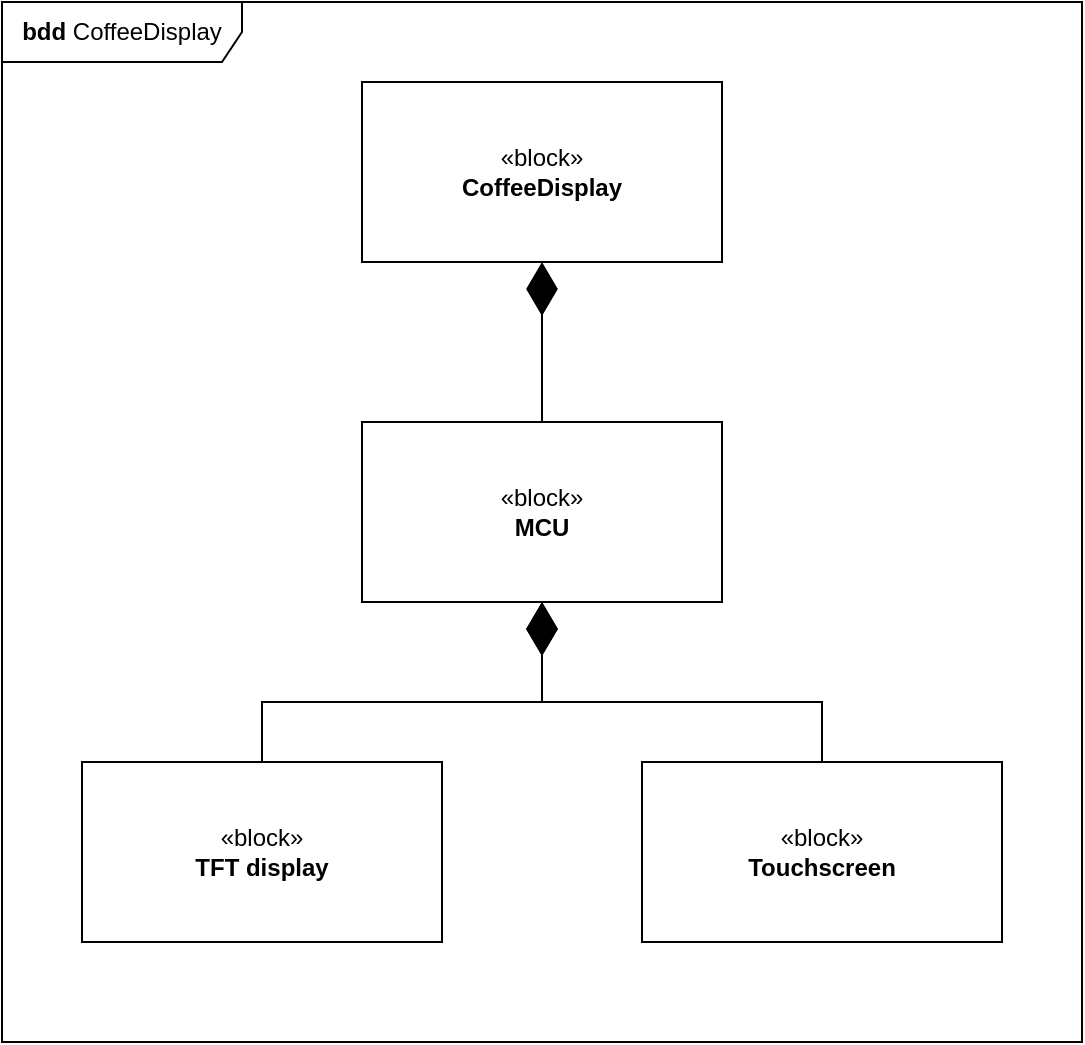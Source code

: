 <mxfile version="21.3.5" type="device" pages="2">
  <diagram name="Page-1" id="H9YYpDildy08gzTpNGU-">
    <mxGraphModel dx="1434" dy="731" grid="1" gridSize="10" guides="1" tooltips="1" connect="1" arrows="1" fold="1" page="1" pageScale="1" pageWidth="850" pageHeight="1100" math="0" shadow="0">
      <root>
        <mxCell id="0" />
        <mxCell id="1" parent="0" />
        <mxCell id="uAMA8YpgKCtyUHV15C1F-1" value="«block»&lt;br&gt;&lt;b&gt;CoffeeDisplay&lt;/b&gt;" style="html=1;dropTarget=0;whiteSpace=wrap;" parent="1" vertex="1">
          <mxGeometry x="340" y="220" width="180" height="90" as="geometry" />
        </mxCell>
        <mxCell id="uAMA8YpgKCtyUHV15C1F-3" value="&lt;b&gt;bdd &lt;/b&gt;CoffeeDisplay" style="shape=umlFrame;whiteSpace=wrap;html=1;pointerEvents=0;width=120;height=30;" parent="1" vertex="1">
          <mxGeometry x="160" y="180" width="540" height="520" as="geometry" />
        </mxCell>
        <mxCell id="uAMA8YpgKCtyUHV15C1F-4" value="«block»&lt;br&gt;&lt;b&gt;MCU&lt;/b&gt;" style="html=1;dropTarget=0;whiteSpace=wrap;" parent="1" vertex="1">
          <mxGeometry x="340" y="390" width="180" height="90" as="geometry" />
        </mxCell>
        <mxCell id="uAMA8YpgKCtyUHV15C1F-5" value="«block»&lt;br&gt;&lt;b&gt;TFT display&lt;/b&gt;" style="html=1;dropTarget=0;whiteSpace=wrap;" parent="1" vertex="1">
          <mxGeometry x="200" y="560" width="180" height="90" as="geometry" />
        </mxCell>
        <mxCell id="uAMA8YpgKCtyUHV15C1F-8" value="«block»&lt;br&gt;&lt;b&gt;Touchscreen&lt;/b&gt;" style="html=1;dropTarget=0;whiteSpace=wrap;" parent="1" vertex="1">
          <mxGeometry x="480" y="560" width="180" height="90" as="geometry" />
        </mxCell>
        <mxCell id="uAMA8YpgKCtyUHV15C1F-9" value="" style="endArrow=diamondThin;endFill=1;endSize=24;html=1;rounded=0;entryX=0.5;entryY=1;entryDx=0;entryDy=0;exitX=0.5;exitY=0;exitDx=0;exitDy=0;edgeStyle=orthogonalEdgeStyle;" parent="1" source="uAMA8YpgKCtyUHV15C1F-8" target="uAMA8YpgKCtyUHV15C1F-4" edge="1">
          <mxGeometry width="160" relative="1" as="geometry">
            <mxPoint x="210" y="700" as="sourcePoint" />
            <mxPoint x="370" y="700" as="targetPoint" />
            <Array as="points">
              <mxPoint x="570" y="530" />
              <mxPoint x="430" y="530" />
            </Array>
          </mxGeometry>
        </mxCell>
        <mxCell id="uAMA8YpgKCtyUHV15C1F-10" value="" style="endArrow=diamondThin;endFill=1;endSize=24;html=1;rounded=0;entryX=0.5;entryY=1;entryDx=0;entryDy=0;exitX=0.5;exitY=0;exitDx=0;exitDy=0;edgeStyle=orthogonalEdgeStyle;" parent="1" source="uAMA8YpgKCtyUHV15C1F-5" target="uAMA8YpgKCtyUHV15C1F-4" edge="1">
          <mxGeometry width="160" relative="1" as="geometry">
            <mxPoint x="450" y="560" as="sourcePoint" />
            <mxPoint x="450" y="480" as="targetPoint" />
            <Array as="points">
              <mxPoint x="290" y="530" />
              <mxPoint x="430" y="530" />
            </Array>
          </mxGeometry>
        </mxCell>
        <mxCell id="uAMA8YpgKCtyUHV15C1F-11" value="" style="endArrow=diamondThin;endFill=1;endSize=24;html=1;rounded=0;entryX=0.5;entryY=1;entryDx=0;entryDy=0;exitX=0.5;exitY=0;exitDx=0;exitDy=0;" parent="1" source="uAMA8YpgKCtyUHV15C1F-4" target="uAMA8YpgKCtyUHV15C1F-1" edge="1">
          <mxGeometry width="160" relative="1" as="geometry">
            <mxPoint x="450" y="750" as="sourcePoint" />
            <mxPoint x="450" y="670" as="targetPoint" />
          </mxGeometry>
        </mxCell>
      </root>
    </mxGraphModel>
  </diagram>
  <diagram name="SytemArk Emmi" id="t7w-Er-cmSFzocuowSGV">
    <mxGraphModel dx="2045" dy="609" grid="1" gridSize="10" guides="1" tooltips="1" connect="1" arrows="1" fold="1" page="1" pageScale="1" pageWidth="850" pageHeight="1100" math="0" shadow="0">
      <root>
        <mxCell id="3wpuYJR1r8Ac5DZEbF-M-0" />
        <mxCell id="3wpuYJR1r8Ac5DZEbF-M-1" parent="3wpuYJR1r8Ac5DZEbF-M-0" />
        <mxCell id="3wpuYJR1r8Ac5DZEbF-M-3" value="&lt;b&gt;bdd &lt;/b&gt;CoffeeDisplay" style="shape=umlFrame;whiteSpace=wrap;html=1;pointerEvents=0;width=120;height=30;" vertex="1" parent="3wpuYJR1r8Ac5DZEbF-M-1">
          <mxGeometry x="-760" y="80" width="560" height="450" as="geometry" />
        </mxCell>
        <mxCell id="3wpuYJR1r8Ac5DZEbF-M-4" value="«block»&lt;br style=&quot;border-color: var(--border-color);&quot;&gt;&lt;b style=&quot;border-color: var(--border-color);&quot;&gt;ESP-32S&lt;/b&gt;" style="html=1;dropTarget=0;whiteSpace=wrap;" vertex="1" parent="3wpuYJR1r8Ac5DZEbF-M-1">
          <mxGeometry x="-420" y="120" width="130" height="60" as="geometry" />
        </mxCell>
        <mxCell id="dEAkxy9HFR6F9xRP9a9l-30" style="edgeStyle=orthogonalEdgeStyle;shape=connector;rounded=0;orthogonalLoop=1;jettySize=auto;html=1;exitX=0.5;exitY=0;exitDx=0;exitDy=0;entryX=0.5;entryY=1;entryDx=0;entryDy=0;labelBackgroundColor=default;strokeColor=default;fontFamily=Helvetica;fontSize=11;fontColor=default;endArrow=none;endFill=0;endSize=13;" edge="1" parent="3wpuYJR1r8Ac5DZEbF-M-1" source="3wpuYJR1r8Ac5DZEbF-M-5" target="dEAkxy9HFR6F9xRP9a9l-5">
          <mxGeometry relative="1" as="geometry">
            <Array as="points">
              <mxPoint x="-295" y="290" />
              <mxPoint x="-355" y="290" />
            </Array>
          </mxGeometry>
        </mxCell>
        <mxCell id="3wpuYJR1r8Ac5DZEbF-M-5" value="«block»&lt;br style=&quot;border-color: var(--border-color);&quot;&gt;&lt;b style=&quot;border-color: var(--border-color);&quot;&gt;Graphics + Fonts&lt;/b&gt;" style="html=1;dropTarget=0;whiteSpace=wrap;" vertex="1" parent="3wpuYJR1r8Ac5DZEbF-M-1">
          <mxGeometry x="-340" y="300" width="90" height="70" as="geometry" />
        </mxCell>
        <mxCell id="3wpuYJR1r8Ac5DZEbF-M-10" value="«block»&lt;br style=&quot;border-color: var(--border-color);&quot;&gt;&lt;b style=&quot;border-color: var(--border-color);&quot;&gt;ESP-32S&lt;/b&gt;" style="html=1;dropTarget=0;whiteSpace=wrap;" vertex="1" parent="3wpuYJR1r8Ac5DZEbF-M-1">
          <mxGeometry x="-640" y="120" width="90" height="60" as="geometry" />
        </mxCell>
        <mxCell id="dEAkxy9HFR6F9xRP9a9l-18" style="edgeStyle=orthogonalEdgeStyle;rounded=0;orthogonalLoop=1;jettySize=auto;html=1;exitX=0.5;exitY=0;exitDx=0;exitDy=0;entryX=0.25;entryY=1;entryDx=0;entryDy=0;endArrow=diamondThin;endFill=1;endSize=13;" edge="1" parent="3wpuYJR1r8Ac5DZEbF-M-1" source="dEAkxy9HFR6F9xRP9a9l-3" target="3wpuYJR1r8Ac5DZEbF-M-10">
          <mxGeometry relative="1" as="geometry" />
        </mxCell>
        <mxCell id="dEAkxy9HFR6F9xRP9a9l-3" value="«block»&lt;br&gt;&lt;b&gt;Web API&lt;/b&gt;" style="html=1;dropTarget=0;whiteSpace=wrap;" vertex="1" parent="3wpuYJR1r8Ac5DZEbF-M-1">
          <mxGeometry x="-710" y="300" width="90" height="70" as="geometry" />
        </mxCell>
        <mxCell id="dEAkxy9HFR6F9xRP9a9l-23" style="edgeStyle=orthogonalEdgeStyle;shape=connector;rounded=0;orthogonalLoop=1;jettySize=auto;html=1;exitX=0.5;exitY=0;exitDx=0;exitDy=0;entryX=0.5;entryY=1;entryDx=0;entryDy=0;labelBackgroundColor=default;strokeColor=default;fontFamily=Helvetica;fontSize=11;fontColor=default;endArrow=diamondThin;endFill=1;endSize=13;" edge="1" parent="3wpuYJR1r8Ac5DZEbF-M-1" source="dEAkxy9HFR6F9xRP9a9l-4" target="dEAkxy9HFR6F9xRP9a9l-13">
          <mxGeometry relative="1" as="geometry">
            <Array as="points">
              <mxPoint x="-440" y="430" />
              <mxPoint x="-440" y="405" />
              <mxPoint x="-405" y="405" />
            </Array>
          </mxGeometry>
        </mxCell>
        <mxCell id="dEAkxy9HFR6F9xRP9a9l-24" style="edgeStyle=orthogonalEdgeStyle;shape=connector;rounded=0;orthogonalLoop=1;jettySize=auto;html=1;exitX=0.75;exitY=0;exitDx=0;exitDy=0;entryX=0.5;entryY=1;entryDx=0;entryDy=0;labelBackgroundColor=default;strokeColor=default;fontFamily=Helvetica;fontSize=11;fontColor=default;endArrow=diamondThin;endFill=1;endSize=13;" edge="1" parent="3wpuYJR1r8Ac5DZEbF-M-1" source="dEAkxy9HFR6F9xRP9a9l-4" target="3wpuYJR1r8Ac5DZEbF-M-5">
          <mxGeometry relative="1" as="geometry">
            <Array as="points">
              <mxPoint x="-440" y="430" />
              <mxPoint x="-440" y="405" />
              <mxPoint x="-295" y="405" />
            </Array>
          </mxGeometry>
        </mxCell>
        <mxCell id="dEAkxy9HFR6F9xRP9a9l-28" style="edgeStyle=orthogonalEdgeStyle;shape=connector;rounded=0;orthogonalLoop=1;jettySize=auto;html=1;exitX=0.25;exitY=0;exitDx=0;exitDy=0;entryX=0.5;entryY=1;entryDx=0;entryDy=0;labelBackgroundColor=default;strokeColor=default;fontFamily=Helvetica;fontSize=11;fontColor=default;endArrow=diamondThin;endFill=1;endSize=13;" edge="1" parent="3wpuYJR1r8Ac5DZEbF-M-1" source="dEAkxy9HFR6F9xRP9a9l-4" target="dEAkxy9HFR6F9xRP9a9l-3">
          <mxGeometry relative="1" as="geometry" />
        </mxCell>
        <mxCell id="dEAkxy9HFR6F9xRP9a9l-4" value="«block»&lt;br&gt;&lt;b&gt;User Interface&lt;/b&gt;" style="html=1;dropTarget=0;whiteSpace=wrap;" vertex="1" parent="3wpuYJR1r8Ac5DZEbF-M-1">
          <mxGeometry x="-545" y="430" width="130" height="70" as="geometry" />
        </mxCell>
        <mxCell id="dEAkxy9HFR6F9xRP9a9l-31" style="edgeStyle=orthogonalEdgeStyle;shape=connector;rounded=0;orthogonalLoop=1;jettySize=auto;html=1;exitX=0.5;exitY=0;exitDx=0;exitDy=0;entryX=0.5;entryY=1;entryDx=0;entryDy=0;labelBackgroundColor=default;strokeColor=default;fontFamily=Helvetica;fontSize=11;fontColor=default;endArrow=diamondThin;endFill=1;endSize=13;" edge="1" parent="3wpuYJR1r8Ac5DZEbF-M-1" source="dEAkxy9HFR6F9xRP9a9l-5" target="3wpuYJR1r8Ac5DZEbF-M-4">
          <mxGeometry relative="1" as="geometry" />
        </mxCell>
        <mxCell id="dEAkxy9HFR6F9xRP9a9l-5" value="«block»&lt;br style=&quot;border-color: var(--border-color);&quot;&gt;&lt;b style=&quot;border-color: var(--border-color);&quot;&gt;Display Driver&lt;/b&gt;" style="html=1;dropTarget=0;whiteSpace=wrap;" vertex="1" parent="3wpuYJR1r8Ac5DZEbF-M-1">
          <mxGeometry x="-400" y="200" width="90" height="70" as="geometry" />
        </mxCell>
        <mxCell id="dEAkxy9HFR6F9xRP9a9l-20" style="edgeStyle=orthogonalEdgeStyle;shape=connector;rounded=0;orthogonalLoop=1;jettySize=auto;html=1;exitX=0.5;exitY=0;exitDx=0;exitDy=0;entryX=0.75;entryY=1;entryDx=0;entryDy=0;labelBackgroundColor=default;strokeColor=default;fontFamily=Helvetica;fontSize=11;fontColor=default;endArrow=diamondThin;endFill=1;endSize=13;" edge="1" parent="3wpuYJR1r8Ac5DZEbF-M-1" source="dEAkxy9HFR6F9xRP9a9l-12" target="3wpuYJR1r8Ac5DZEbF-M-10">
          <mxGeometry relative="1" as="geometry" />
        </mxCell>
        <mxCell id="dEAkxy9HFR6F9xRP9a9l-12" value="«block»&lt;br&gt;&lt;b&gt;Web enable&lt;/b&gt;" style="html=1;dropTarget=0;whiteSpace=wrap;" vertex="1" parent="3wpuYJR1r8Ac5DZEbF-M-1">
          <mxGeometry x="-600" y="300" width="130" height="70" as="geometry" />
        </mxCell>
        <mxCell id="dEAkxy9HFR6F9xRP9a9l-21" style="edgeStyle=orthogonalEdgeStyle;shape=connector;rounded=0;orthogonalLoop=1;jettySize=auto;html=1;exitX=0.5;exitY=0;exitDx=0;exitDy=0;entryX=0.5;entryY=1;entryDx=0;entryDy=0;labelBackgroundColor=default;strokeColor=default;fontFamily=Helvetica;fontSize=11;fontColor=default;endArrow=diamondThin;endFill=1;endSize=13;" edge="1" parent="3wpuYJR1r8Ac5DZEbF-M-1" source="dEAkxy9HFR6F9xRP9a9l-13" target="dEAkxy9HFR6F9xRP9a9l-5">
          <mxGeometry relative="1" as="geometry">
            <Array as="points">
              <mxPoint x="-405" y="290" />
              <mxPoint x="-355" y="290" />
            </Array>
          </mxGeometry>
        </mxCell>
        <mxCell id="dEAkxy9HFR6F9xRP9a9l-13" value="«block»&lt;br&gt;&lt;b&gt;Touchscreen&lt;/b&gt;" style="html=1;dropTarget=0;whiteSpace=wrap;" vertex="1" parent="3wpuYJR1r8Ac5DZEbF-M-1">
          <mxGeometry x="-450" y="300" width="90" height="70" as="geometry" />
        </mxCell>
      </root>
    </mxGraphModel>
  </diagram>
</mxfile>
